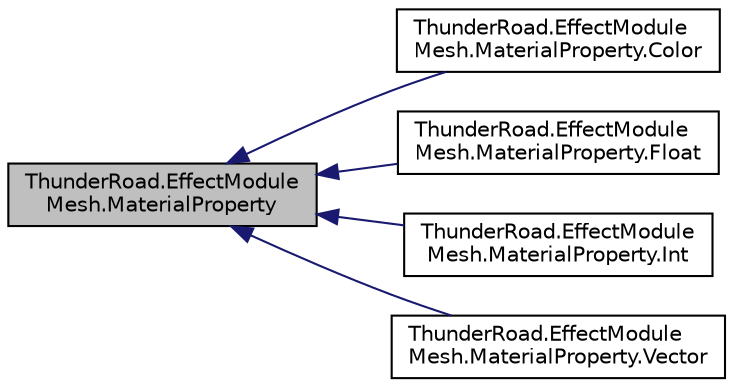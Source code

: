 digraph "ThunderRoad.EffectModuleMesh.MaterialProperty"
{
 // LATEX_PDF_SIZE
  edge [fontname="Helvetica",fontsize="10",labelfontname="Helvetica",labelfontsize="10"];
  node [fontname="Helvetica",fontsize="10",shape=record];
  rankdir="LR";
  Node1 [label="ThunderRoad.EffectModule\lMesh.MaterialProperty",height=0.2,width=0.4,color="black", fillcolor="grey75", style="filled", fontcolor="black",tooltip="Class MaterialProperty."];
  Node1 -> Node2 [dir="back",color="midnightblue",fontsize="10",style="solid",fontname="Helvetica"];
  Node2 [label="ThunderRoad.EffectModule\lMesh.MaterialProperty.Color",height=0.2,width=0.4,color="black", fillcolor="white", style="filled",URL="$class_thunder_road_1_1_effect_module_mesh_1_1_material_property_1_1_color.html",tooltip="Class Color. Implements the ThunderRoad.EffectModuleMesh.MaterialProperty"];
  Node1 -> Node3 [dir="back",color="midnightblue",fontsize="10",style="solid",fontname="Helvetica"];
  Node3 [label="ThunderRoad.EffectModule\lMesh.MaterialProperty.Float",height=0.2,width=0.4,color="black", fillcolor="white", style="filled",URL="$class_thunder_road_1_1_effect_module_mesh_1_1_material_property_1_1_float.html",tooltip="Class Float. Implements the ThunderRoad.EffectModuleMesh.MaterialProperty"];
  Node1 -> Node4 [dir="back",color="midnightblue",fontsize="10",style="solid",fontname="Helvetica"];
  Node4 [label="ThunderRoad.EffectModule\lMesh.MaterialProperty.Int",height=0.2,width=0.4,color="black", fillcolor="white", style="filled",URL="$class_thunder_road_1_1_effect_module_mesh_1_1_material_property_1_1_int.html",tooltip="Class Int. Implements the ThunderRoad.EffectModuleMesh.MaterialProperty"];
  Node1 -> Node5 [dir="back",color="midnightblue",fontsize="10",style="solid",fontname="Helvetica"];
  Node5 [label="ThunderRoad.EffectModule\lMesh.MaterialProperty.Vector",height=0.2,width=0.4,color="black", fillcolor="white", style="filled",URL="$class_thunder_road_1_1_effect_module_mesh_1_1_material_property_1_1_vector.html",tooltip="Class Vector. Implements the ThunderRoad.EffectModuleMesh.MaterialProperty"];
}
